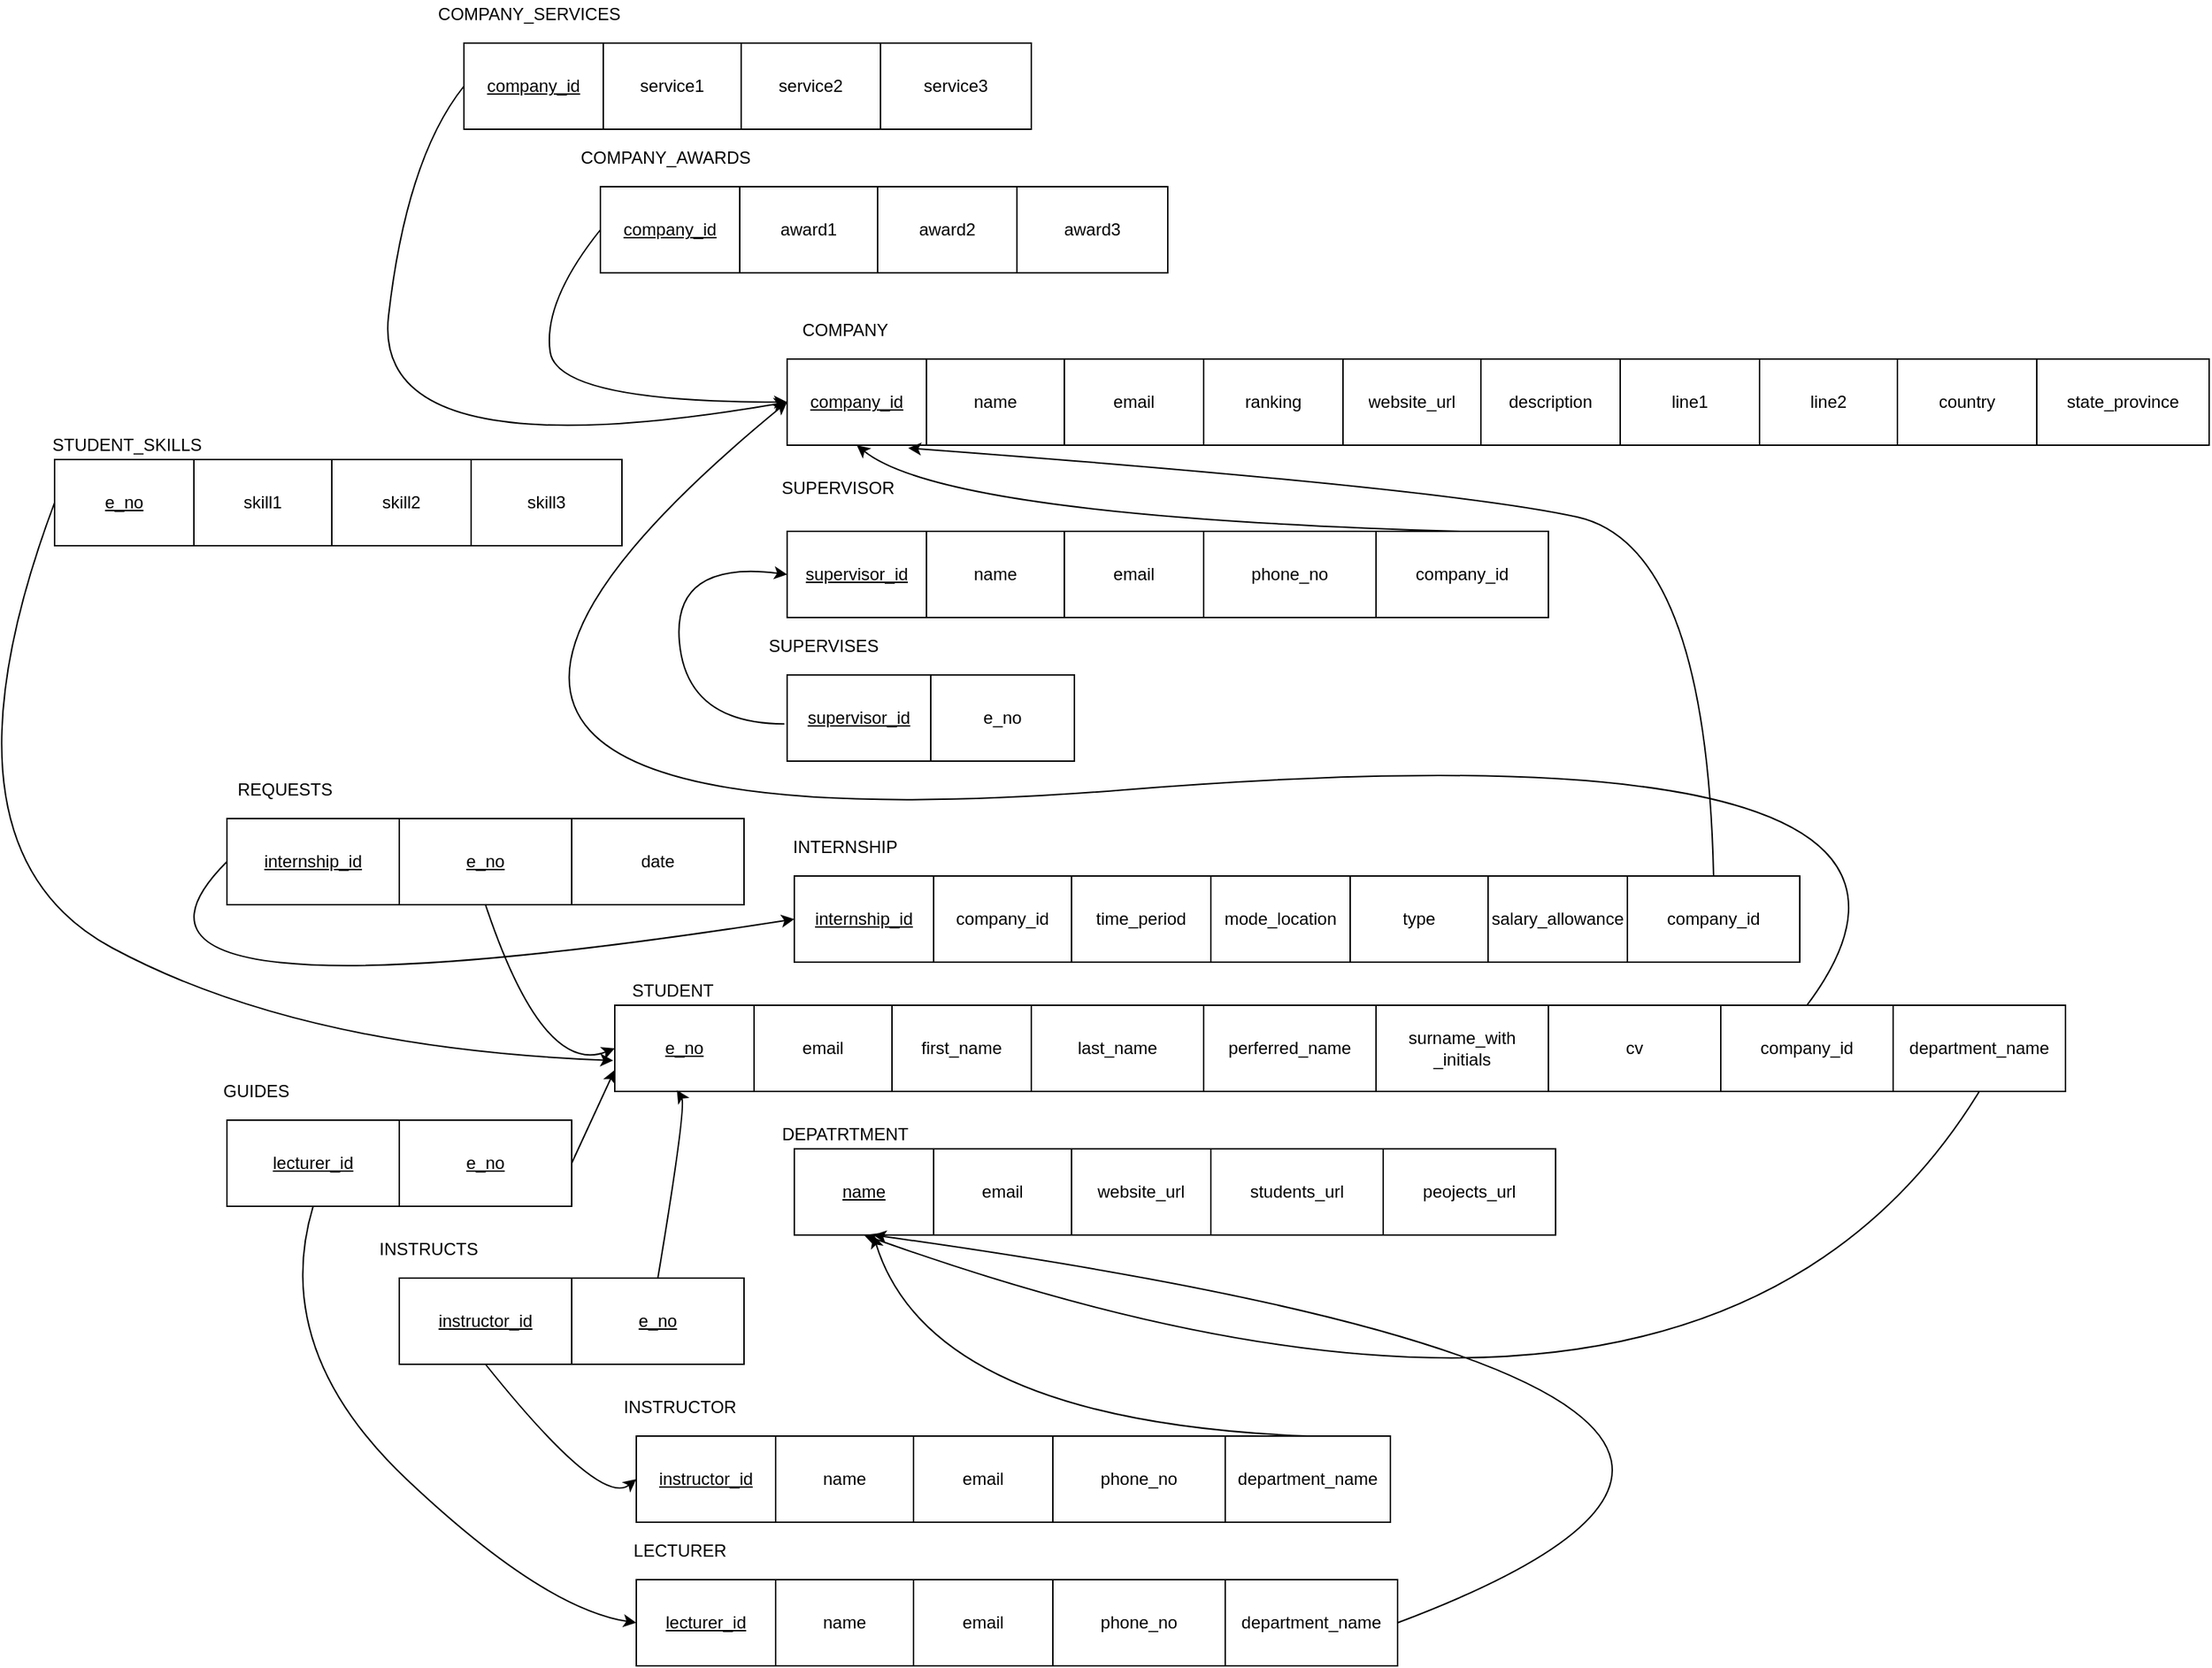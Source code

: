 <mxfile version="16.5.3" type="device"><diagram id="2vSzHOb-DJZTGT7Eplcl" name="Page-1"><mxGraphModel dx="3872" dy="2471" grid="1" gridSize="10" guides="1" tooltips="1" connect="1" arrows="1" fold="1" page="1" pageScale="1" pageWidth="850" pageHeight="1100" math="0" shadow="0"><root><mxCell id="0"/><mxCell id="1" parent="0"/><mxCell id="Qkki0KGhMG0Po0tDVVvY-167" value="" style="shape=table;html=1;whiteSpace=wrap;startSize=0;container=1;collapsible=0;childLayout=tableLayout;movable=1;resizable=1;rotatable=1;deletable=1;editable=1;connectable=1;" parent="1" vertex="1"><mxGeometry x="20" y="50" width="290" height="60" as="geometry"/></mxCell><mxCell id="Qkki0KGhMG0Po0tDVVvY-168" value="" style="shape=tableRow;horizontal=0;startSize=0;swimlaneHead=0;swimlaneBody=0;top=0;left=0;bottom=0;right=0;collapsible=0;dropTarget=0;fillColor=none;points=[[0,0.5],[1,0.5]];portConstraint=eastwest;movable=1;resizable=1;rotatable=1;deletable=1;editable=1;connectable=1;" parent="Qkki0KGhMG0Po0tDVVvY-167" vertex="1"><mxGeometry width="290" height="60" as="geometry"/></mxCell><mxCell id="Qkki0KGhMG0Po0tDVVvY-169" value="&lt;u&gt;company_id&lt;/u&gt;" style="shape=partialRectangle;html=1;whiteSpace=wrap;connectable=1;fillColor=none;top=0;left=0;bottom=0;right=0;overflow=hidden;movable=1;resizable=1;rotatable=1;deletable=1;editable=1;" parent="Qkki0KGhMG0Po0tDVVvY-168" vertex="1"><mxGeometry width="97" height="60" as="geometry"><mxRectangle width="97" height="60" as="alternateBounds"/></mxGeometry></mxCell><mxCell id="Qkki0KGhMG0Po0tDVVvY-170" value="name" style="shape=partialRectangle;html=1;whiteSpace=wrap;connectable=1;fillColor=none;top=0;left=0;bottom=0;right=0;overflow=hidden;movable=1;resizable=1;rotatable=1;deletable=1;editable=1;" parent="Qkki0KGhMG0Po0tDVVvY-168" vertex="1"><mxGeometry x="97" width="96" height="60" as="geometry"><mxRectangle width="96" height="60" as="alternateBounds"/></mxGeometry></mxCell><mxCell id="Qkki0KGhMG0Po0tDVVvY-171" value="email" style="shape=partialRectangle;html=1;whiteSpace=wrap;connectable=1;fillColor=none;top=0;left=0;bottom=0;right=0;overflow=hidden;movable=1;resizable=1;rotatable=1;deletable=1;editable=1;" parent="Qkki0KGhMG0Po0tDVVvY-168" vertex="1"><mxGeometry x="193" width="97" height="60" as="geometry"><mxRectangle width="97" height="60" as="alternateBounds"/></mxGeometry></mxCell><mxCell id="Qkki0KGhMG0Po0tDVVvY-180" value="" style="shape=table;html=1;whiteSpace=wrap;startSize=0;container=1;collapsible=0;childLayout=tableLayout;movable=1;resizable=1;rotatable=1;deletable=1;editable=1;connectable=1;" parent="1" vertex="1"><mxGeometry x="310" y="50" width="290" height="60" as="geometry"/></mxCell><mxCell id="Qkki0KGhMG0Po0tDVVvY-181" value="" style="shape=tableRow;horizontal=0;startSize=0;swimlaneHead=0;swimlaneBody=0;top=0;left=0;bottom=0;right=0;collapsible=0;dropTarget=0;fillColor=none;points=[[0,0.5],[1,0.5]];portConstraint=eastwest;movable=1;resizable=1;rotatable=1;deletable=1;editable=1;connectable=1;" parent="Qkki0KGhMG0Po0tDVVvY-180" vertex="1"><mxGeometry width="290" height="60" as="geometry"/></mxCell><mxCell id="Qkki0KGhMG0Po0tDVVvY-182" value="ranking" style="shape=partialRectangle;html=1;whiteSpace=wrap;connectable=1;fillColor=none;top=0;left=0;bottom=0;right=0;overflow=hidden;movable=1;resizable=1;rotatable=1;deletable=1;editable=1;" parent="Qkki0KGhMG0Po0tDVVvY-181" vertex="1"><mxGeometry width="97" height="60" as="geometry"><mxRectangle width="97" height="60" as="alternateBounds"/></mxGeometry></mxCell><mxCell id="Qkki0KGhMG0Po0tDVVvY-183" value="website_url" style="shape=partialRectangle;html=1;whiteSpace=wrap;connectable=1;fillColor=none;top=0;left=0;bottom=0;right=0;overflow=hidden;movable=1;resizable=1;rotatable=1;deletable=1;editable=1;" parent="Qkki0KGhMG0Po0tDVVvY-181" vertex="1"><mxGeometry x="97" width="96" height="60" as="geometry"><mxRectangle width="96" height="60" as="alternateBounds"/></mxGeometry></mxCell><mxCell id="Qkki0KGhMG0Po0tDVVvY-184" value="description" style="shape=partialRectangle;html=1;whiteSpace=wrap;connectable=1;fillColor=none;top=0;left=0;bottom=0;right=0;overflow=hidden;movable=1;resizable=1;rotatable=1;deletable=1;editable=1;" parent="Qkki0KGhMG0Po0tDVVvY-181" vertex="1"><mxGeometry x="193" width="97" height="60" as="geometry"><mxRectangle width="97" height="60" as="alternateBounds"/></mxGeometry></mxCell><mxCell id="Qkki0KGhMG0Po0tDVVvY-188" value="COMPANY" style="text;html=1;align=center;verticalAlign=middle;resizable=0;points=[];autosize=1;strokeColor=none;fillColor=none;" parent="1" vertex="1"><mxGeometry x="20" y="20" width="80" height="20" as="geometry"/></mxCell><mxCell id="Qkki0KGhMG0Po0tDVVvY-189" value="" style="shape=table;html=1;whiteSpace=wrap;startSize=0;container=1;collapsible=0;childLayout=tableLayout;movable=1;resizable=1;rotatable=1;deletable=1;editable=1;connectable=1;" parent="1" vertex="1"><mxGeometry x="600" y="50" width="290" height="60" as="geometry"/></mxCell><mxCell id="Qkki0KGhMG0Po0tDVVvY-190" value="" style="shape=tableRow;horizontal=0;startSize=0;swimlaneHead=0;swimlaneBody=0;top=0;left=0;bottom=0;right=0;collapsible=0;dropTarget=0;fillColor=none;points=[[0,0.5],[1,0.5]];portConstraint=eastwest;movable=1;resizable=1;rotatable=1;deletable=1;editable=1;connectable=1;" parent="Qkki0KGhMG0Po0tDVVvY-189" vertex="1"><mxGeometry width="290" height="60" as="geometry"/></mxCell><mxCell id="Qkki0KGhMG0Po0tDVVvY-191" value="line1" style="shape=partialRectangle;html=1;whiteSpace=wrap;connectable=1;fillColor=none;top=0;left=0;bottom=0;right=0;overflow=hidden;movable=1;resizable=1;rotatable=1;deletable=1;editable=1;" parent="Qkki0KGhMG0Po0tDVVvY-190" vertex="1"><mxGeometry width="97" height="60" as="geometry"><mxRectangle width="97" height="60" as="alternateBounds"/></mxGeometry></mxCell><mxCell id="Qkki0KGhMG0Po0tDVVvY-192" value="line2" style="shape=partialRectangle;html=1;whiteSpace=wrap;connectable=1;fillColor=none;top=0;left=0;bottom=0;right=0;overflow=hidden;movable=1;resizable=1;rotatable=1;deletable=1;editable=1;" parent="Qkki0KGhMG0Po0tDVVvY-190" vertex="1"><mxGeometry x="97" width="96" height="60" as="geometry"><mxRectangle width="96" height="60" as="alternateBounds"/></mxGeometry></mxCell><mxCell id="Qkki0KGhMG0Po0tDVVvY-193" value="country" style="shape=partialRectangle;html=1;whiteSpace=wrap;connectable=1;fillColor=none;top=0;left=0;bottom=0;right=0;overflow=hidden;movable=1;resizable=1;rotatable=1;deletable=1;editable=1;" parent="Qkki0KGhMG0Po0tDVVvY-190" vertex="1"><mxGeometry x="193" width="97" height="60" as="geometry"><mxRectangle width="97" height="60" as="alternateBounds"/></mxGeometry></mxCell><mxCell id="Qkki0KGhMG0Po0tDVVvY-194" value="state_province" style="rounded=0;whiteSpace=wrap;html=1;" parent="1" vertex="1"><mxGeometry x="890" y="50" width="120" height="60" as="geometry"/></mxCell><mxCell id="Qkki0KGhMG0Po0tDVVvY-195" value="SUPERVISOR" style="text;html=1;align=center;verticalAlign=middle;resizable=0;points=[];autosize=1;strokeColor=none;fillColor=none;" parent="1" vertex="1"><mxGeometry x="10" y="130" width="90" height="20" as="geometry"/></mxCell><mxCell id="Qkki0KGhMG0Po0tDVVvY-204" value="" style="shape=table;html=1;whiteSpace=wrap;startSize=0;container=1;collapsible=0;childLayout=tableLayout;movable=1;resizable=1;rotatable=1;deletable=1;editable=1;connectable=1;" parent="1" vertex="1"><mxGeometry x="20" y="170" width="290" height="60" as="geometry"/></mxCell><mxCell id="Qkki0KGhMG0Po0tDVVvY-205" value="" style="shape=tableRow;horizontal=0;startSize=0;swimlaneHead=0;swimlaneBody=0;top=0;left=0;bottom=0;right=0;collapsible=0;dropTarget=0;fillColor=none;points=[[0,0.5],[1,0.5]];portConstraint=eastwest;movable=1;resizable=1;rotatable=1;deletable=1;editable=1;connectable=1;" parent="Qkki0KGhMG0Po0tDVVvY-204" vertex="1"><mxGeometry width="290" height="60" as="geometry"/></mxCell><mxCell id="Qkki0KGhMG0Po0tDVVvY-206" value="&lt;u&gt;supervisor_id&lt;/u&gt;" style="shape=partialRectangle;html=1;whiteSpace=wrap;connectable=1;fillColor=none;top=0;left=0;bottom=0;right=0;overflow=hidden;movable=1;resizable=1;rotatable=1;deletable=1;editable=1;" parent="Qkki0KGhMG0Po0tDVVvY-205" vertex="1"><mxGeometry width="97" height="60" as="geometry"><mxRectangle width="97" height="60" as="alternateBounds"/></mxGeometry></mxCell><mxCell id="Qkki0KGhMG0Po0tDVVvY-207" value="name" style="shape=partialRectangle;html=1;whiteSpace=wrap;connectable=1;fillColor=none;top=0;left=0;bottom=0;right=0;overflow=hidden;movable=1;resizable=1;rotatable=1;deletable=1;editable=1;" parent="Qkki0KGhMG0Po0tDVVvY-205" vertex="1"><mxGeometry x="97" width="96" height="60" as="geometry"><mxRectangle width="96" height="60" as="alternateBounds"/></mxGeometry></mxCell><mxCell id="Qkki0KGhMG0Po0tDVVvY-208" value="email" style="shape=partialRectangle;html=1;whiteSpace=wrap;connectable=1;fillColor=none;top=0;left=0;bottom=0;right=0;overflow=hidden;movable=1;resizable=1;rotatable=1;deletable=1;editable=1;" parent="Qkki0KGhMG0Po0tDVVvY-205" vertex="1"><mxGeometry x="193" width="97" height="60" as="geometry"><mxRectangle width="97" height="60" as="alternateBounds"/></mxGeometry></mxCell><mxCell id="Qkki0KGhMG0Po0tDVVvY-214" value="phone_no" style="rounded=0;whiteSpace=wrap;html=1;" parent="1" vertex="1"><mxGeometry x="310" y="170" width="120" height="60" as="geometry"/></mxCell><mxCell id="Qkki0KGhMG0Po0tDVVvY-215" value="company_id" style="rounded=0;whiteSpace=wrap;html=1;" parent="1" vertex="1"><mxGeometry x="430" y="170" width="120" height="60" as="geometry"/></mxCell><mxCell id="Qkki0KGhMG0Po0tDVVvY-216" value="INTERNSHIP" style="text;html=1;align=center;verticalAlign=middle;resizable=0;points=[];autosize=1;strokeColor=none;fillColor=none;" parent="1" vertex="1"><mxGeometry x="15" y="380" width="90" height="20" as="geometry"/></mxCell><mxCell id="Qkki0KGhMG0Po0tDVVvY-222" value="" style="shape=table;html=1;whiteSpace=wrap;startSize=0;container=1;collapsible=0;childLayout=tableLayout;movable=1;resizable=1;rotatable=1;deletable=1;editable=1;connectable=1;" parent="1" vertex="1"><mxGeometry x="25" y="410" width="290" height="60" as="geometry"/></mxCell><mxCell id="Qkki0KGhMG0Po0tDVVvY-223" value="" style="shape=tableRow;horizontal=0;startSize=0;swimlaneHead=0;swimlaneBody=0;top=0;left=0;bottom=0;right=0;collapsible=0;dropTarget=0;fillColor=none;points=[[0,0.5],[1,0.5]];portConstraint=eastwest;movable=1;resizable=1;rotatable=1;deletable=1;editable=1;connectable=1;" parent="Qkki0KGhMG0Po0tDVVvY-222" vertex="1"><mxGeometry width="290" height="60" as="geometry"/></mxCell><mxCell id="Qkki0KGhMG0Po0tDVVvY-224" value="&lt;u&gt;internship_id&lt;/u&gt;" style="shape=partialRectangle;html=1;whiteSpace=wrap;connectable=1;fillColor=none;top=0;left=0;bottom=0;right=0;overflow=hidden;movable=1;resizable=1;rotatable=1;deletable=1;editable=1;" parent="Qkki0KGhMG0Po0tDVVvY-223" vertex="1"><mxGeometry width="97" height="60" as="geometry"><mxRectangle width="97" height="60" as="alternateBounds"/></mxGeometry></mxCell><mxCell id="Qkki0KGhMG0Po0tDVVvY-225" value="company_id" style="shape=partialRectangle;html=1;whiteSpace=wrap;connectable=1;fillColor=none;top=0;left=0;bottom=0;right=0;overflow=hidden;movable=1;resizable=1;rotatable=1;deletable=1;editable=1;" parent="Qkki0KGhMG0Po0tDVVvY-223" vertex="1"><mxGeometry x="97" width="96" height="60" as="geometry"><mxRectangle width="96" height="60" as="alternateBounds"/></mxGeometry></mxCell><mxCell id="Qkki0KGhMG0Po0tDVVvY-226" value="time_period" style="shape=partialRectangle;html=1;whiteSpace=wrap;connectable=1;fillColor=none;top=0;left=0;bottom=0;right=0;overflow=hidden;movable=1;resizable=1;rotatable=1;deletable=1;editable=1;" parent="Qkki0KGhMG0Po0tDVVvY-223" vertex="1"><mxGeometry x="193" width="97" height="60" as="geometry"><mxRectangle width="97" height="60" as="alternateBounds"/></mxGeometry></mxCell><mxCell id="Qkki0KGhMG0Po0tDVVvY-227" value="" style="shape=table;html=1;whiteSpace=wrap;startSize=0;container=1;collapsible=0;childLayout=tableLayout;movable=1;resizable=1;rotatable=1;deletable=1;editable=1;connectable=1;" parent="1" vertex="1"><mxGeometry x="315" y="410" width="290" height="60" as="geometry"/></mxCell><mxCell id="Qkki0KGhMG0Po0tDVVvY-228" value="" style="shape=tableRow;horizontal=0;startSize=0;swimlaneHead=0;swimlaneBody=0;top=0;left=0;bottom=0;right=0;collapsible=0;dropTarget=0;fillColor=none;points=[[0,0.5],[1,0.5]];portConstraint=eastwest;movable=1;resizable=1;rotatable=1;deletable=1;editable=1;connectable=1;" parent="Qkki0KGhMG0Po0tDVVvY-227" vertex="1"><mxGeometry width="290" height="60" as="geometry"/></mxCell><mxCell id="Qkki0KGhMG0Po0tDVVvY-229" value="mode_location" style="shape=partialRectangle;html=1;whiteSpace=wrap;connectable=1;fillColor=none;top=0;left=0;bottom=0;right=0;overflow=hidden;movable=1;resizable=1;rotatable=1;deletable=1;editable=1;" parent="Qkki0KGhMG0Po0tDVVvY-228" vertex="1"><mxGeometry width="97" height="60" as="geometry"><mxRectangle width="97" height="60" as="alternateBounds"/></mxGeometry></mxCell><mxCell id="Qkki0KGhMG0Po0tDVVvY-230" value="type" style="shape=partialRectangle;html=1;whiteSpace=wrap;connectable=1;fillColor=none;top=0;left=0;bottom=0;right=0;overflow=hidden;movable=1;resizable=1;rotatable=1;deletable=1;editable=1;" parent="Qkki0KGhMG0Po0tDVVvY-228" vertex="1"><mxGeometry x="97" width="96" height="60" as="geometry"><mxRectangle width="96" height="60" as="alternateBounds"/></mxGeometry></mxCell><mxCell id="Qkki0KGhMG0Po0tDVVvY-231" value="salary_allowance" style="shape=partialRectangle;html=1;whiteSpace=wrap;connectable=1;fillColor=none;top=0;left=0;bottom=0;right=0;overflow=hidden;movable=1;resizable=1;rotatable=1;deletable=1;editable=1;" parent="Qkki0KGhMG0Po0tDVVvY-228" vertex="1"><mxGeometry x="193" width="97" height="60" as="geometry"><mxRectangle width="97" height="60" as="alternateBounds"/></mxGeometry></mxCell><mxCell id="Qkki0KGhMG0Po0tDVVvY-232" value="STUDENT" style="text;html=1;align=center;verticalAlign=middle;resizable=0;points=[];autosize=1;strokeColor=none;fillColor=none;" parent="1" vertex="1"><mxGeometry x="-95" y="480" width="70" height="20" as="geometry"/></mxCell><mxCell id="Qkki0KGhMG0Po0tDVVvY-234" value="" style="shape=table;html=1;whiteSpace=wrap;startSize=0;container=1;collapsible=0;childLayout=tableLayout;movable=1;resizable=1;rotatable=1;deletable=1;editable=1;connectable=1;" parent="1" vertex="1"><mxGeometry x="-100" y="500" width="290" height="60" as="geometry"/></mxCell><mxCell id="Qkki0KGhMG0Po0tDVVvY-235" value="" style="shape=tableRow;horizontal=0;startSize=0;swimlaneHead=0;swimlaneBody=0;top=0;left=0;bottom=0;right=0;collapsible=0;dropTarget=0;fillColor=none;points=[[0,0.5],[1,0.5]];portConstraint=eastwest;movable=1;resizable=1;rotatable=1;deletable=1;editable=1;connectable=1;" parent="Qkki0KGhMG0Po0tDVVvY-234" vertex="1"><mxGeometry width="290" height="60" as="geometry"/></mxCell><mxCell id="Qkki0KGhMG0Po0tDVVvY-236" value="&lt;u&gt;e_no&lt;/u&gt;" style="shape=partialRectangle;html=1;whiteSpace=wrap;connectable=1;fillColor=none;top=0;left=0;bottom=0;right=0;overflow=hidden;movable=1;resizable=1;rotatable=1;deletable=1;editable=1;" parent="Qkki0KGhMG0Po0tDVVvY-235" vertex="1"><mxGeometry width="97" height="60" as="geometry"><mxRectangle width="97" height="60" as="alternateBounds"/></mxGeometry></mxCell><mxCell id="Qkki0KGhMG0Po0tDVVvY-237" value="email" style="shape=partialRectangle;html=1;whiteSpace=wrap;connectable=1;fillColor=none;top=0;left=0;bottom=0;right=0;overflow=hidden;movable=1;resizable=1;rotatable=1;deletable=1;editable=1;" parent="Qkki0KGhMG0Po0tDVVvY-235" vertex="1"><mxGeometry x="97" width="96" height="60" as="geometry"><mxRectangle width="96" height="60" as="alternateBounds"/></mxGeometry></mxCell><mxCell id="Qkki0KGhMG0Po0tDVVvY-238" value="first_name" style="shape=partialRectangle;html=1;whiteSpace=wrap;connectable=1;fillColor=none;top=0;left=0;bottom=0;right=0;overflow=hidden;movable=1;resizable=1;rotatable=1;deletable=1;editable=1;" parent="Qkki0KGhMG0Po0tDVVvY-235" vertex="1"><mxGeometry x="193" width="97" height="60" as="geometry"><mxRectangle width="97" height="60" as="alternateBounds"/></mxGeometry></mxCell><mxCell id="Qkki0KGhMG0Po0tDVVvY-245" value="last_name" style="rounded=0;whiteSpace=wrap;html=1;" parent="1" vertex="1"><mxGeometry x="190" y="500" width="120" height="60" as="geometry"/></mxCell><mxCell id="Qkki0KGhMG0Po0tDVVvY-246" value="perferred_name" style="rounded=0;whiteSpace=wrap;html=1;" parent="1" vertex="1"><mxGeometry x="310" y="500" width="120" height="60" as="geometry"/></mxCell><mxCell id="Qkki0KGhMG0Po0tDVVvY-247" value="surname_with&lt;br&gt;_initials" style="rounded=0;whiteSpace=wrap;html=1;" parent="1" vertex="1"><mxGeometry x="430" y="500" width="120" height="60" as="geometry"/></mxCell><mxCell id="Qkki0KGhMG0Po0tDVVvY-248" value="cv" style="rounded=0;whiteSpace=wrap;html=1;" parent="1" vertex="1"><mxGeometry x="550" y="500" width="120" height="60" as="geometry"/></mxCell><mxCell id="Qkki0KGhMG0Po0tDVVvY-249" value="DEPATRTMENT" style="text;html=1;align=center;verticalAlign=middle;resizable=0;points=[];autosize=1;strokeColor=none;fillColor=none;" parent="1" vertex="1"><mxGeometry x="10" y="580" width="100" height="20" as="geometry"/></mxCell><mxCell id="Qkki0KGhMG0Po0tDVVvY-250" value="" style="shape=table;html=1;whiteSpace=wrap;startSize=0;container=1;collapsible=0;childLayout=tableLayout;movable=1;resizable=1;rotatable=1;deletable=1;editable=1;connectable=1;" parent="1" vertex="1"><mxGeometry x="25" y="600" width="290" height="60" as="geometry"/></mxCell><mxCell id="Qkki0KGhMG0Po0tDVVvY-251" value="" style="shape=tableRow;horizontal=0;startSize=0;swimlaneHead=0;swimlaneBody=0;top=0;left=0;bottom=0;right=0;collapsible=0;dropTarget=0;fillColor=none;points=[[0,0.5],[1,0.5]];portConstraint=eastwest;movable=1;resizable=1;rotatable=1;deletable=1;editable=1;connectable=1;" parent="Qkki0KGhMG0Po0tDVVvY-250" vertex="1"><mxGeometry width="290" height="60" as="geometry"/></mxCell><mxCell id="Qkki0KGhMG0Po0tDVVvY-252" value="&lt;u&gt;name&lt;/u&gt;" style="shape=partialRectangle;html=1;whiteSpace=wrap;connectable=1;fillColor=none;top=0;left=0;bottom=0;right=0;overflow=hidden;movable=1;resizable=1;rotatable=1;deletable=1;editable=1;" parent="Qkki0KGhMG0Po0tDVVvY-251" vertex="1"><mxGeometry width="97" height="60" as="geometry"><mxRectangle width="97" height="60" as="alternateBounds"/></mxGeometry></mxCell><mxCell id="Qkki0KGhMG0Po0tDVVvY-253" value="email" style="shape=partialRectangle;html=1;whiteSpace=wrap;connectable=1;fillColor=none;top=0;left=0;bottom=0;right=0;overflow=hidden;movable=1;resizable=1;rotatable=1;deletable=1;editable=1;" parent="Qkki0KGhMG0Po0tDVVvY-251" vertex="1"><mxGeometry x="97" width="96" height="60" as="geometry"><mxRectangle width="96" height="60" as="alternateBounds"/></mxGeometry></mxCell><mxCell id="Qkki0KGhMG0Po0tDVVvY-254" value="website_url" style="shape=partialRectangle;html=1;whiteSpace=wrap;connectable=1;fillColor=none;top=0;left=0;bottom=0;right=0;overflow=hidden;movable=1;resizable=1;rotatable=1;deletable=1;editable=1;" parent="Qkki0KGhMG0Po0tDVVvY-251" vertex="1"><mxGeometry x="193" width="97" height="60" as="geometry"><mxRectangle width="97" height="60" as="alternateBounds"/></mxGeometry></mxCell><mxCell id="Qkki0KGhMG0Po0tDVVvY-257" value="INSTRUCTOR" style="text;html=1;align=center;verticalAlign=middle;resizable=0;points=[];autosize=1;strokeColor=none;fillColor=none;" parent="1" vertex="1"><mxGeometry x="-100" y="770" width="90" height="20" as="geometry"/></mxCell><mxCell id="Qkki0KGhMG0Po0tDVVvY-258" value="" style="shape=table;html=1;whiteSpace=wrap;startSize=0;container=1;collapsible=0;childLayout=tableLayout;movable=1;resizable=1;rotatable=1;deletable=1;editable=1;connectable=1;" parent="1" vertex="1"><mxGeometry x="-85" y="800" width="290" height="60" as="geometry"/></mxCell><mxCell id="Qkki0KGhMG0Po0tDVVvY-259" value="" style="shape=tableRow;horizontal=0;startSize=0;swimlaneHead=0;swimlaneBody=0;top=0;left=0;bottom=0;right=0;collapsible=0;dropTarget=0;fillColor=none;points=[[0,0.5],[1,0.5]];portConstraint=eastwest;movable=1;resizable=1;rotatable=1;deletable=1;editable=1;connectable=1;" parent="Qkki0KGhMG0Po0tDVVvY-258" vertex="1"><mxGeometry width="290" height="60" as="geometry"/></mxCell><mxCell id="Qkki0KGhMG0Po0tDVVvY-260" value="&lt;u&gt;instructor_id&lt;/u&gt;" style="shape=partialRectangle;html=1;whiteSpace=wrap;connectable=1;fillColor=none;top=0;left=0;bottom=0;right=0;overflow=hidden;movable=1;resizable=1;rotatable=1;deletable=1;editable=1;" parent="Qkki0KGhMG0Po0tDVVvY-259" vertex="1"><mxGeometry width="97" height="60" as="geometry"><mxRectangle width="97" height="60" as="alternateBounds"/></mxGeometry></mxCell><mxCell id="Qkki0KGhMG0Po0tDVVvY-261" value="name" style="shape=partialRectangle;html=1;whiteSpace=wrap;connectable=1;fillColor=none;top=0;left=0;bottom=0;right=0;overflow=hidden;movable=1;resizable=1;rotatable=1;deletable=1;editable=1;" parent="Qkki0KGhMG0Po0tDVVvY-259" vertex="1"><mxGeometry x="97" width="96" height="60" as="geometry"><mxRectangle width="96" height="60" as="alternateBounds"/></mxGeometry></mxCell><mxCell id="Qkki0KGhMG0Po0tDVVvY-262" value="email" style="shape=partialRectangle;html=1;whiteSpace=wrap;connectable=1;fillColor=none;top=0;left=0;bottom=0;right=0;overflow=hidden;movable=1;resizable=1;rotatable=1;deletable=1;editable=1;" parent="Qkki0KGhMG0Po0tDVVvY-259" vertex="1"><mxGeometry x="193" width="97" height="60" as="geometry"><mxRectangle width="97" height="60" as="alternateBounds"/></mxGeometry></mxCell><mxCell id="Qkki0KGhMG0Po0tDVVvY-263" value="students_url" style="rounded=0;whiteSpace=wrap;html=1;" parent="1" vertex="1"><mxGeometry x="315" y="600" width="120" height="60" as="geometry"/></mxCell><mxCell id="Qkki0KGhMG0Po0tDVVvY-264" value="peojects_url" style="rounded=0;whiteSpace=wrap;html=1;" parent="1" vertex="1"><mxGeometry x="435" y="600" width="120" height="60" as="geometry"/></mxCell><mxCell id="Qkki0KGhMG0Po0tDVVvY-265" value="phone_no" style="rounded=0;whiteSpace=wrap;html=1;" parent="1" vertex="1"><mxGeometry x="205" y="800" width="120" height="60" as="geometry"/></mxCell><mxCell id="Qkki0KGhMG0Po0tDVVvY-266" value="LECTURER" style="text;html=1;align=center;verticalAlign=middle;resizable=0;points=[];autosize=1;strokeColor=none;fillColor=none;" parent="1" vertex="1"><mxGeometry x="-95" y="870" width="80" height="20" as="geometry"/></mxCell><mxCell id="Qkki0KGhMG0Po0tDVVvY-267" value="" style="shape=table;html=1;whiteSpace=wrap;startSize=0;container=1;collapsible=0;childLayout=tableLayout;movable=1;resizable=1;rotatable=1;deletable=1;editable=1;connectable=1;" parent="1" vertex="1"><mxGeometry x="-85" y="900" width="290" height="60" as="geometry"/></mxCell><mxCell id="Qkki0KGhMG0Po0tDVVvY-268" value="" style="shape=tableRow;horizontal=0;startSize=0;swimlaneHead=0;swimlaneBody=0;top=0;left=0;bottom=0;right=0;collapsible=0;dropTarget=0;fillColor=none;points=[[0,0.5],[1,0.5]];portConstraint=eastwest;movable=1;resizable=1;rotatable=1;deletable=1;editable=1;connectable=1;" parent="Qkki0KGhMG0Po0tDVVvY-267" vertex="1"><mxGeometry width="290" height="60" as="geometry"/></mxCell><mxCell id="Qkki0KGhMG0Po0tDVVvY-269" value="&lt;u&gt;lecturer_id&lt;/u&gt;" style="shape=partialRectangle;html=1;whiteSpace=wrap;connectable=1;fillColor=none;top=0;left=0;bottom=0;right=0;overflow=hidden;movable=1;resizable=1;rotatable=1;deletable=1;editable=1;" parent="Qkki0KGhMG0Po0tDVVvY-268" vertex="1"><mxGeometry width="97" height="60" as="geometry"><mxRectangle width="97" height="60" as="alternateBounds"/></mxGeometry></mxCell><mxCell id="Qkki0KGhMG0Po0tDVVvY-270" value="name" style="shape=partialRectangle;html=1;whiteSpace=wrap;connectable=1;fillColor=none;top=0;left=0;bottom=0;right=0;overflow=hidden;movable=1;resizable=1;rotatable=1;deletable=1;editable=1;" parent="Qkki0KGhMG0Po0tDVVvY-268" vertex="1"><mxGeometry x="97" width="96" height="60" as="geometry"><mxRectangle width="96" height="60" as="alternateBounds"/></mxGeometry></mxCell><mxCell id="Qkki0KGhMG0Po0tDVVvY-271" value="email" style="shape=partialRectangle;html=1;whiteSpace=wrap;connectable=1;fillColor=none;top=0;left=0;bottom=0;right=0;overflow=hidden;movable=1;resizable=1;rotatable=1;deletable=1;editable=1;" parent="Qkki0KGhMG0Po0tDVVvY-268" vertex="1"><mxGeometry x="193" width="97" height="60" as="geometry"><mxRectangle width="97" height="60" as="alternateBounds"/></mxGeometry></mxCell><mxCell id="Qkki0KGhMG0Po0tDVVvY-272" value="phone_no" style="rounded=0;whiteSpace=wrap;html=1;" parent="1" vertex="1"><mxGeometry x="205" y="900" width="120" height="60" as="geometry"/></mxCell><mxCell id="Qkki0KGhMG0Po0tDVVvY-273" value="" style="curved=1;endArrow=classic;html=1;rounded=0;exitX=0.5;exitY=0;exitDx=0;exitDy=0;entryX=0.5;entryY=1;entryDx=0;entryDy=0;" parent="1" source="Qkki0KGhMG0Po0tDVVvY-215" target="Qkki0KGhMG0Po0tDVVvY-169" edge="1"><mxGeometry width="50" height="50" relative="1" as="geometry"><mxPoint x="310" y="290" as="sourcePoint"/><mxPoint x="360" y="240" as="targetPoint"/><Array as="points"><mxPoint x="130" y="160"/></Array></mxGeometry></mxCell><mxCell id="Qkki0KGhMG0Po0tDVVvY-275" value="company_id" style="rounded=0;whiteSpace=wrap;html=1;" parent="1" vertex="1"><mxGeometry x="605" y="410" width="120" height="60" as="geometry"/></mxCell><mxCell id="Qkki0KGhMG0Po0tDVVvY-276" value="" style="curved=1;endArrow=classic;html=1;rounded=0;exitX=0.5;exitY=0;exitDx=0;exitDy=0;entryX=0.869;entryY=1.033;entryDx=0;entryDy=0;entryPerimeter=0;" parent="1" source="Qkki0KGhMG0Po0tDVVvY-275" target="Qkki0KGhMG0Po0tDVVvY-169" edge="1"><mxGeometry width="50" height="50" relative="1" as="geometry"><mxPoint x="350" y="370" as="sourcePoint"/><mxPoint x="620" y="150" as="targetPoint"/><Array as="points"><mxPoint x="660" y="180"/><mxPoint x="480" y="140"/></Array></mxGeometry></mxCell><mxCell id="Qkki0KGhMG0Po0tDVVvY-277" value="SUPERVISES" style="text;html=1;align=center;verticalAlign=middle;resizable=0;points=[];autosize=1;strokeColor=none;fillColor=none;" parent="1" vertex="1"><mxGeometry y="240" width="90" height="20" as="geometry"/></mxCell><mxCell id="Qkki0KGhMG0Po0tDVVvY-283" value="&lt;u&gt;supervisor_id&lt;/u&gt;" style="rounded=0;whiteSpace=wrap;html=1;" parent="1" vertex="1"><mxGeometry x="20" y="270" width="100" height="60" as="geometry"/></mxCell><mxCell id="Qkki0KGhMG0Po0tDVVvY-284" value="e_no" style="rounded=0;whiteSpace=wrap;html=1;" parent="1" vertex="1"><mxGeometry x="120" y="270" width="100" height="60" as="geometry"/></mxCell><mxCell id="Qkki0KGhMG0Po0tDVVvY-287" value="" style="curved=1;endArrow=classic;html=1;rounded=0;exitX=-0.019;exitY=0.569;exitDx=0;exitDy=0;exitPerimeter=0;entryX=0;entryY=0.5;entryDx=0;entryDy=0;" parent="1" source="Qkki0KGhMG0Po0tDVVvY-283" target="Qkki0KGhMG0Po0tDVVvY-206" edge="1"><mxGeometry width="50" height="50" relative="1" as="geometry"><mxPoint x="168.8" y="340.42" as="sourcePoint"/><mxPoint x="35" y="550" as="targetPoint"/><Array as="points"><mxPoint x="-50" y="304"/><mxPoint x="-60" y="190"/></Array></mxGeometry></mxCell><mxCell id="Qkki0KGhMG0Po0tDVVvY-293" value="company_id" style="rounded=0;whiteSpace=wrap;html=1;" parent="1" vertex="1"><mxGeometry x="670" y="500" width="120" height="60" as="geometry"/></mxCell><mxCell id="Qkki0KGhMG0Po0tDVVvY-294" value="" style="curved=1;endArrow=classic;html=1;rounded=0;exitX=0.5;exitY=0;exitDx=0;exitDy=0;entryX=0;entryY=0.5;entryDx=0;entryDy=0;" parent="1" source="Qkki0KGhMG0Po0tDVVvY-293" target="Qkki0KGhMG0Po0tDVVvY-169" edge="1"><mxGeometry width="50" height="50" relative="1" as="geometry"><mxPoint x="420" y="510" as="sourcePoint"/><mxPoint y="360" as="targetPoint"/><Array as="points"><mxPoint x="880" y="300"/><mxPoint x="-370" y="400"/></Array></mxGeometry></mxCell><mxCell id="Qkki0KGhMG0Po0tDVVvY-295" value="REQUESTS" style="text;html=1;align=center;verticalAlign=middle;resizable=0;points=[];autosize=1;strokeColor=none;fillColor=none;" parent="1" vertex="1"><mxGeometry x="-370" y="340" width="80" height="20" as="geometry"/></mxCell><mxCell id="Qkki0KGhMG0Po0tDVVvY-296" value="&lt;u&gt;internship_id&lt;/u&gt;" style="rounded=0;whiteSpace=wrap;html=1;" parent="1" vertex="1"><mxGeometry x="-370" y="370" width="120" height="60" as="geometry"/></mxCell><mxCell id="Qkki0KGhMG0Po0tDVVvY-298" value="&lt;u&gt;e_no&lt;/u&gt;" style="rounded=0;whiteSpace=wrap;html=1;" parent="1" vertex="1"><mxGeometry x="-250" y="370" width="120" height="60" as="geometry"/></mxCell><mxCell id="Qkki0KGhMG0Po0tDVVvY-299" value="date" style="rounded=0;whiteSpace=wrap;html=1;" parent="1" vertex="1"><mxGeometry x="-130" y="370" width="120" height="60" as="geometry"/></mxCell><mxCell id="Qkki0KGhMG0Po0tDVVvY-301" value="" style="curved=1;endArrow=classic;html=1;rounded=0;exitX=0;exitY=0.5;exitDx=0;exitDy=0;entryX=0;entryY=0.5;entryDx=0;entryDy=0;" parent="1" source="Qkki0KGhMG0Po0tDVVvY-296" target="Qkki0KGhMG0Po0tDVVvY-224" edge="1"><mxGeometry width="50" height="50" relative="1" as="geometry"><mxPoint x="-210" y="400" as="sourcePoint"/><mxPoint x="-160" y="350" as="targetPoint"/><Array as="points"><mxPoint x="-490" y="520"/></Array></mxGeometry></mxCell><mxCell id="Qkki0KGhMG0Po0tDVVvY-302" value="" style="curved=1;endArrow=classic;html=1;rounded=0;exitX=0.5;exitY=1;exitDx=0;exitDy=0;entryX=0;entryY=0.5;entryDx=0;entryDy=0;" parent="1" source="Qkki0KGhMG0Po0tDVVvY-298" target="Qkki0KGhMG0Po0tDVVvY-236" edge="1"><mxGeometry width="50" height="50" relative="1" as="geometry"><mxPoint x="-90" y="400" as="sourcePoint"/><mxPoint x="-40" y="350" as="targetPoint"/><Array as="points"><mxPoint x="-150" y="550"/></Array></mxGeometry></mxCell><mxCell id="Qkki0KGhMG0Po0tDVVvY-303" value="GUIDES" style="text;html=1;align=center;verticalAlign=middle;resizable=0;points=[];autosize=1;strokeColor=none;fillColor=none;" parent="1" vertex="1"><mxGeometry x="-380" y="550" width="60" height="20" as="geometry"/></mxCell><mxCell id="Qkki0KGhMG0Po0tDVVvY-304" value="&lt;u&gt;lecturer_id&lt;/u&gt;" style="rounded=0;whiteSpace=wrap;html=1;" parent="1" vertex="1"><mxGeometry x="-370" y="580" width="120" height="60" as="geometry"/></mxCell><mxCell id="Qkki0KGhMG0Po0tDVVvY-305" value="&lt;u&gt;e_no&lt;/u&gt;" style="rounded=0;whiteSpace=wrap;html=1;" parent="1" vertex="1"><mxGeometry x="-250" y="580" width="120" height="60" as="geometry"/></mxCell><mxCell id="Qkki0KGhMG0Po0tDVVvY-306" value="" style="curved=1;endArrow=classic;html=1;rounded=0;exitX=0.5;exitY=1;exitDx=0;exitDy=0;entryX=0;entryY=0.5;entryDx=0;entryDy=0;" parent="1" source="Qkki0KGhMG0Po0tDVVvY-304" target="Qkki0KGhMG0Po0tDVVvY-269" edge="1"><mxGeometry width="50" height="50" relative="1" as="geometry"><mxPoint x="-90" y="620" as="sourcePoint"/><mxPoint x="-40" y="570" as="targetPoint"/><Array as="points"><mxPoint x="-340" y="740"/><mxPoint x="-150" y="920"/></Array></mxGeometry></mxCell><mxCell id="Qkki0KGhMG0Po0tDVVvY-307" value="" style="curved=1;endArrow=classic;html=1;rounded=0;exitX=1;exitY=0.5;exitDx=0;exitDy=0;entryX=0;entryY=0.75;entryDx=0;entryDy=0;" parent="1" source="Qkki0KGhMG0Po0tDVVvY-305" target="Qkki0KGhMG0Po0tDVVvY-234" edge="1"><mxGeometry width="50" height="50" relative="1" as="geometry"><mxPoint x="-30" y="580" as="sourcePoint"/><mxPoint x="20" y="530" as="targetPoint"/></mxGeometry></mxCell><mxCell id="Qkki0KGhMG0Po0tDVVvY-308" value="INSTRUCTS" style="text;html=1;align=center;verticalAlign=middle;resizable=0;points=[];autosize=1;strokeColor=none;fillColor=none;" parent="1" vertex="1"><mxGeometry x="-270" y="660" width="80" height="20" as="geometry"/></mxCell><mxCell id="Qkki0KGhMG0Po0tDVVvY-309" value="&lt;u&gt;instructor_id&lt;/u&gt;" style="rounded=0;whiteSpace=wrap;html=1;" parent="1" vertex="1"><mxGeometry x="-250" y="690" width="120" height="60" as="geometry"/></mxCell><mxCell id="Qkki0KGhMG0Po0tDVVvY-310" value="&lt;u&gt;e_no&lt;/u&gt;" style="rounded=0;whiteSpace=wrap;html=1;" parent="1" vertex="1"><mxGeometry x="-130" y="690" width="120" height="60" as="geometry"/></mxCell><mxCell id="Qkki0KGhMG0Po0tDVVvY-311" value="" style="curved=1;endArrow=classic;html=1;rounded=0;exitX=1;exitY=0.5;exitDx=0;exitDy=0;entryX=0;entryY=0.5;entryDx=0;entryDy=0;" parent="1" target="Qkki0KGhMG0Po0tDVVvY-260" edge="1"><mxGeometry width="50" height="50" relative="1" as="geometry"><mxPoint x="-190" y="750" as="sourcePoint"/><mxPoint x="-35" y="695" as="targetPoint"/><Array as="points"><mxPoint x="-110" y="850"/></Array></mxGeometry></mxCell><mxCell id="Qkki0KGhMG0Po0tDVVvY-312" value="" style="curved=1;endArrow=classic;html=1;rounded=0;exitX=0.5;exitY=0;exitDx=0;exitDy=0;entryX=0.446;entryY=0.985;entryDx=0;entryDy=0;entryPerimeter=0;" parent="1" source="Qkki0KGhMG0Po0tDVVvY-310" target="Qkki0KGhMG0Po0tDVVvY-236" edge="1"><mxGeometry width="50" height="50" relative="1" as="geometry"><mxPoint x="-50" y="620" as="sourcePoint"/><mxPoint y="570" as="targetPoint"/><Array as="points"><mxPoint x="-50" y="570"/></Array></mxGeometry></mxCell><mxCell id="Qkki0KGhMG0Po0tDVVvY-313" value="department_name" style="rounded=0;whiteSpace=wrap;html=1;" parent="1" vertex="1"><mxGeometry x="790" y="500" width="120" height="60" as="geometry"/></mxCell><mxCell id="Qkki0KGhMG0Po0tDVVvY-316" value="" style="curved=1;endArrow=classic;html=1;rounded=0;exitX=0.5;exitY=1;exitDx=0;exitDy=0;entryX=0.5;entryY=1;entryDx=0;entryDy=0;" parent="1" source="Qkki0KGhMG0Po0tDVVvY-313" target="Qkki0KGhMG0Po0tDVVvY-252" edge="1"><mxGeometry width="50" height="50" relative="1" as="geometry"><mxPoint x="790" y="660" as="sourcePoint"/><mxPoint x="660" y="630" as="targetPoint"/><Array as="points"><mxPoint x="660" y="870"/></Array></mxGeometry></mxCell><mxCell id="Qkki0KGhMG0Po0tDVVvY-318" value="department_name" style="rounded=0;whiteSpace=wrap;html=1;" parent="1" vertex="1"><mxGeometry x="325" y="800" width="115" height="60" as="geometry"/></mxCell><mxCell id="Qkki0KGhMG0Po0tDVVvY-319" value="department_name" style="rounded=0;whiteSpace=wrap;html=1;" parent="1" vertex="1"><mxGeometry x="325" y="900" width="120" height="60" as="geometry"/></mxCell><mxCell id="Qkki0KGhMG0Po0tDVVvY-320" value="" style="curved=1;endArrow=classic;html=1;rounded=0;exitX=0.5;exitY=0;exitDx=0;exitDy=0;" parent="1" source="Qkki0KGhMG0Po0tDVVvY-318" edge="1"><mxGeometry width="50" height="50" relative="1" as="geometry"><mxPoint x="510" y="820" as="sourcePoint"/><mxPoint x="80" y="660" as="targetPoint"/><Array as="points"><mxPoint x="120" y="790"/></Array></mxGeometry></mxCell><mxCell id="Qkki0KGhMG0Po0tDVVvY-323" value="" style="curved=1;endArrow=classic;html=1;rounded=0;exitX=1;exitY=0.5;exitDx=0;exitDy=0;" parent="1" source="Qkki0KGhMG0Po0tDVVvY-319" edge="1"><mxGeometry width="50" height="50" relative="1" as="geometry"><mxPoint x="470" y="800" as="sourcePoint"/><mxPoint x="80" y="660" as="targetPoint"/><Array as="points"><mxPoint x="870" y="770"/></Array></mxGeometry></mxCell><mxCell id="gEvy5Vd7usZa5ynvZ6td-1" value="COMPANY_AWARDS" style="text;html=1;align=center;verticalAlign=middle;resizable=0;points=[];autosize=1;strokeColor=none;fillColor=none;" vertex="1" parent="1"><mxGeometry x="-130" y="-100" width="130" height="20" as="geometry"/></mxCell><mxCell id="gEvy5Vd7usZa5ynvZ6td-2" value="" style="shape=table;html=1;whiteSpace=wrap;startSize=0;container=1;collapsible=0;childLayout=tableLayout;movable=1;resizable=1;rotatable=1;deletable=1;editable=1;connectable=1;" vertex="1" parent="1"><mxGeometry x="-110" y="-70" width="290" height="60" as="geometry"/></mxCell><mxCell id="gEvy5Vd7usZa5ynvZ6td-3" value="" style="shape=tableRow;horizontal=0;startSize=0;swimlaneHead=0;swimlaneBody=0;top=0;left=0;bottom=0;right=0;collapsible=0;dropTarget=0;fillColor=none;points=[[0,0.5],[1,0.5]];portConstraint=eastwest;movable=1;resizable=1;rotatable=1;deletable=1;editable=1;connectable=1;" vertex="1" parent="gEvy5Vd7usZa5ynvZ6td-2"><mxGeometry width="290" height="60" as="geometry"/></mxCell><mxCell id="gEvy5Vd7usZa5ynvZ6td-4" value="&lt;u&gt;company_id&lt;/u&gt;" style="shape=partialRectangle;html=1;whiteSpace=wrap;connectable=1;fillColor=none;top=0;left=0;bottom=0;right=0;overflow=hidden;movable=1;resizable=1;rotatable=1;deletable=1;editable=1;" vertex="1" parent="gEvy5Vd7usZa5ynvZ6td-3"><mxGeometry width="97" height="60" as="geometry"><mxRectangle width="97" height="60" as="alternateBounds"/></mxGeometry></mxCell><mxCell id="gEvy5Vd7usZa5ynvZ6td-5" value="award1" style="shape=partialRectangle;html=1;whiteSpace=wrap;connectable=1;fillColor=none;top=0;left=0;bottom=0;right=0;overflow=hidden;movable=1;resizable=1;rotatable=1;deletable=1;editable=1;" vertex="1" parent="gEvy5Vd7usZa5ynvZ6td-3"><mxGeometry x="97" width="96" height="60" as="geometry"><mxRectangle width="96" height="60" as="alternateBounds"/></mxGeometry></mxCell><mxCell id="gEvy5Vd7usZa5ynvZ6td-6" value="award2" style="shape=partialRectangle;html=1;whiteSpace=wrap;connectable=1;fillColor=none;top=0;left=0;bottom=0;right=0;overflow=hidden;movable=1;resizable=1;rotatable=1;deletable=1;editable=1;" vertex="1" parent="gEvy5Vd7usZa5ynvZ6td-3"><mxGeometry x="193" width="97" height="60" as="geometry"><mxRectangle width="97" height="60" as="alternateBounds"/></mxGeometry></mxCell><mxCell id="gEvy5Vd7usZa5ynvZ6td-7" value="award3" style="rounded=0;whiteSpace=wrap;html=1;" vertex="1" parent="1"><mxGeometry x="180" y="-70" width="105" height="60" as="geometry"/></mxCell><mxCell id="gEvy5Vd7usZa5ynvZ6td-8" value="" style="curved=1;endArrow=classic;html=1;rounded=0;exitX=0;exitY=0.5;exitDx=0;exitDy=0;entryX=0;entryY=0.5;entryDx=0;entryDy=0;" edge="1" parent="1" source="gEvy5Vd7usZa5ynvZ6td-4" target="Qkki0KGhMG0Po0tDVVvY-167"><mxGeometry width="50" height="50" relative="1" as="geometry"><mxPoint x="120" as="sourcePoint"/><mxPoint x="170" y="-50" as="targetPoint"/><Array as="points"><mxPoint x="-150" y="10"/><mxPoint x="-140" y="80"/></Array></mxGeometry></mxCell><mxCell id="gEvy5Vd7usZa5ynvZ6td-9" value="COMPANY_SERVICES" style="text;html=1;align=center;verticalAlign=middle;resizable=0;points=[];autosize=1;strokeColor=none;fillColor=none;" vertex="1" parent="1"><mxGeometry x="-230" y="-200" width="140" height="20" as="geometry"/></mxCell><mxCell id="gEvy5Vd7usZa5ynvZ6td-10" value="" style="shape=table;html=1;whiteSpace=wrap;startSize=0;container=1;collapsible=0;childLayout=tableLayout;movable=1;resizable=1;rotatable=1;deletable=1;editable=1;connectable=1;" vertex="1" parent="1"><mxGeometry x="-205" y="-170" width="290" height="60" as="geometry"/></mxCell><mxCell id="gEvy5Vd7usZa5ynvZ6td-11" value="" style="shape=tableRow;horizontal=0;startSize=0;swimlaneHead=0;swimlaneBody=0;top=0;left=0;bottom=0;right=0;collapsible=0;dropTarget=0;fillColor=none;points=[[0,0.5],[1,0.5]];portConstraint=eastwest;movable=1;resizable=1;rotatable=1;deletable=1;editable=1;connectable=1;" vertex="1" parent="gEvy5Vd7usZa5ynvZ6td-10"><mxGeometry width="290" height="60" as="geometry"/></mxCell><mxCell id="gEvy5Vd7usZa5ynvZ6td-12" value="&lt;u&gt;company_id&lt;/u&gt;" style="shape=partialRectangle;html=1;whiteSpace=wrap;connectable=1;fillColor=none;top=0;left=0;bottom=0;right=0;overflow=hidden;movable=1;resizable=1;rotatable=1;deletable=1;editable=1;" vertex="1" parent="gEvy5Vd7usZa5ynvZ6td-11"><mxGeometry width="97" height="60" as="geometry"><mxRectangle width="97" height="60" as="alternateBounds"/></mxGeometry></mxCell><mxCell id="gEvy5Vd7usZa5ynvZ6td-13" value="service1" style="shape=partialRectangle;html=1;whiteSpace=wrap;connectable=1;fillColor=none;top=0;left=0;bottom=0;right=0;overflow=hidden;movable=1;resizable=1;rotatable=1;deletable=1;editable=1;" vertex="1" parent="gEvy5Vd7usZa5ynvZ6td-11"><mxGeometry x="97" width="96" height="60" as="geometry"><mxRectangle width="96" height="60" as="alternateBounds"/></mxGeometry></mxCell><mxCell id="gEvy5Vd7usZa5ynvZ6td-14" value="service2" style="shape=partialRectangle;html=1;whiteSpace=wrap;connectable=1;fillColor=none;top=0;left=0;bottom=0;right=0;overflow=hidden;movable=1;resizable=1;rotatable=1;deletable=1;editable=1;" vertex="1" parent="gEvy5Vd7usZa5ynvZ6td-11"><mxGeometry x="193" width="97" height="60" as="geometry"><mxRectangle width="97" height="60" as="alternateBounds"/></mxGeometry></mxCell><mxCell id="gEvy5Vd7usZa5ynvZ6td-15" value="service3" style="rounded=0;whiteSpace=wrap;html=1;" vertex="1" parent="1"><mxGeometry x="85" y="-170" width="105" height="60" as="geometry"/></mxCell><mxCell id="gEvy5Vd7usZa5ynvZ6td-16" value="" style="curved=1;endArrow=classic;html=1;rounded=0;exitX=0;exitY=0.5;exitDx=0;exitDy=0;" edge="1" parent="1"><mxGeometry width="50" height="50" relative="1" as="geometry"><mxPoint x="-205" y="-140" as="sourcePoint"/><mxPoint x="20" y="80" as="targetPoint"/><Array as="points"><mxPoint x="-245" y="-90"/><mxPoint x="-270" y="130"/></Array></mxGeometry></mxCell><mxCell id="gEvy5Vd7usZa5ynvZ6td-17" value="STUDENT_SKILLS" style="text;html=1;align=center;verticalAlign=middle;resizable=0;points=[];autosize=1;strokeColor=none;fillColor=none;" vertex="1" parent="1"><mxGeometry x="-500" y="100" width="120" height="20" as="geometry"/></mxCell><mxCell id="gEvy5Vd7usZa5ynvZ6td-18" value="" style="shape=table;html=1;whiteSpace=wrap;startSize=0;container=1;collapsible=0;childLayout=tableLayout;movable=1;resizable=1;rotatable=1;deletable=1;editable=1;connectable=1;" vertex="1" parent="1"><mxGeometry x="-490" y="120" width="290" height="60" as="geometry"/></mxCell><mxCell id="gEvy5Vd7usZa5ynvZ6td-19" value="" style="shape=tableRow;horizontal=0;startSize=0;swimlaneHead=0;swimlaneBody=0;top=0;left=0;bottom=0;right=0;collapsible=0;dropTarget=0;fillColor=none;points=[[0,0.5],[1,0.5]];portConstraint=eastwest;movable=1;resizable=1;rotatable=1;deletable=1;editable=1;connectable=1;" vertex="1" parent="gEvy5Vd7usZa5ynvZ6td-18"><mxGeometry width="290" height="60" as="geometry"/></mxCell><mxCell id="gEvy5Vd7usZa5ynvZ6td-20" value="&lt;u&gt;e_no&lt;/u&gt;" style="shape=partialRectangle;html=1;whiteSpace=wrap;connectable=1;fillColor=none;top=0;left=0;bottom=0;right=0;overflow=hidden;movable=1;resizable=1;rotatable=1;deletable=1;editable=1;" vertex="1" parent="gEvy5Vd7usZa5ynvZ6td-19"><mxGeometry width="97" height="60" as="geometry"><mxRectangle width="97" height="60" as="alternateBounds"/></mxGeometry></mxCell><mxCell id="gEvy5Vd7usZa5ynvZ6td-21" value="skill1" style="shape=partialRectangle;html=1;whiteSpace=wrap;connectable=1;fillColor=none;top=0;left=0;bottom=0;right=0;overflow=hidden;movable=1;resizable=1;rotatable=1;deletable=1;editable=1;" vertex="1" parent="gEvy5Vd7usZa5ynvZ6td-19"><mxGeometry x="97" width="96" height="60" as="geometry"><mxRectangle width="96" height="60" as="alternateBounds"/></mxGeometry></mxCell><mxCell id="gEvy5Vd7usZa5ynvZ6td-22" value="skill2" style="shape=partialRectangle;html=1;whiteSpace=wrap;connectable=1;fillColor=none;top=0;left=0;bottom=0;right=0;overflow=hidden;movable=1;resizable=1;rotatable=1;deletable=1;editable=1;" vertex="1" parent="gEvy5Vd7usZa5ynvZ6td-19"><mxGeometry x="193" width="97" height="60" as="geometry"><mxRectangle width="97" height="60" as="alternateBounds"/></mxGeometry></mxCell><mxCell id="gEvy5Vd7usZa5ynvZ6td-23" value="skill3" style="rounded=0;whiteSpace=wrap;html=1;" vertex="1" parent="1"><mxGeometry x="-200" y="120" width="105" height="60" as="geometry"/></mxCell><mxCell id="gEvy5Vd7usZa5ynvZ6td-24" value="" style="curved=1;endArrow=classic;html=1;rounded=0;exitX=0;exitY=0.5;exitDx=0;exitDy=0;entryX=-0.011;entryY=0.641;entryDx=0;entryDy=0;entryPerimeter=0;" edge="1" parent="1" source="gEvy5Vd7usZa5ynvZ6td-20" target="Qkki0KGhMG0Po0tDVVvY-236"><mxGeometry width="50" height="50" relative="1" as="geometry"><mxPoint x="-170" y="210" as="sourcePoint"/><mxPoint x="-120" y="160" as="targetPoint"/><Array as="points"><mxPoint x="-580" y="390"/><mxPoint x="-320" y="530"/></Array></mxGeometry></mxCell></root></mxGraphModel></diagram></mxfile>